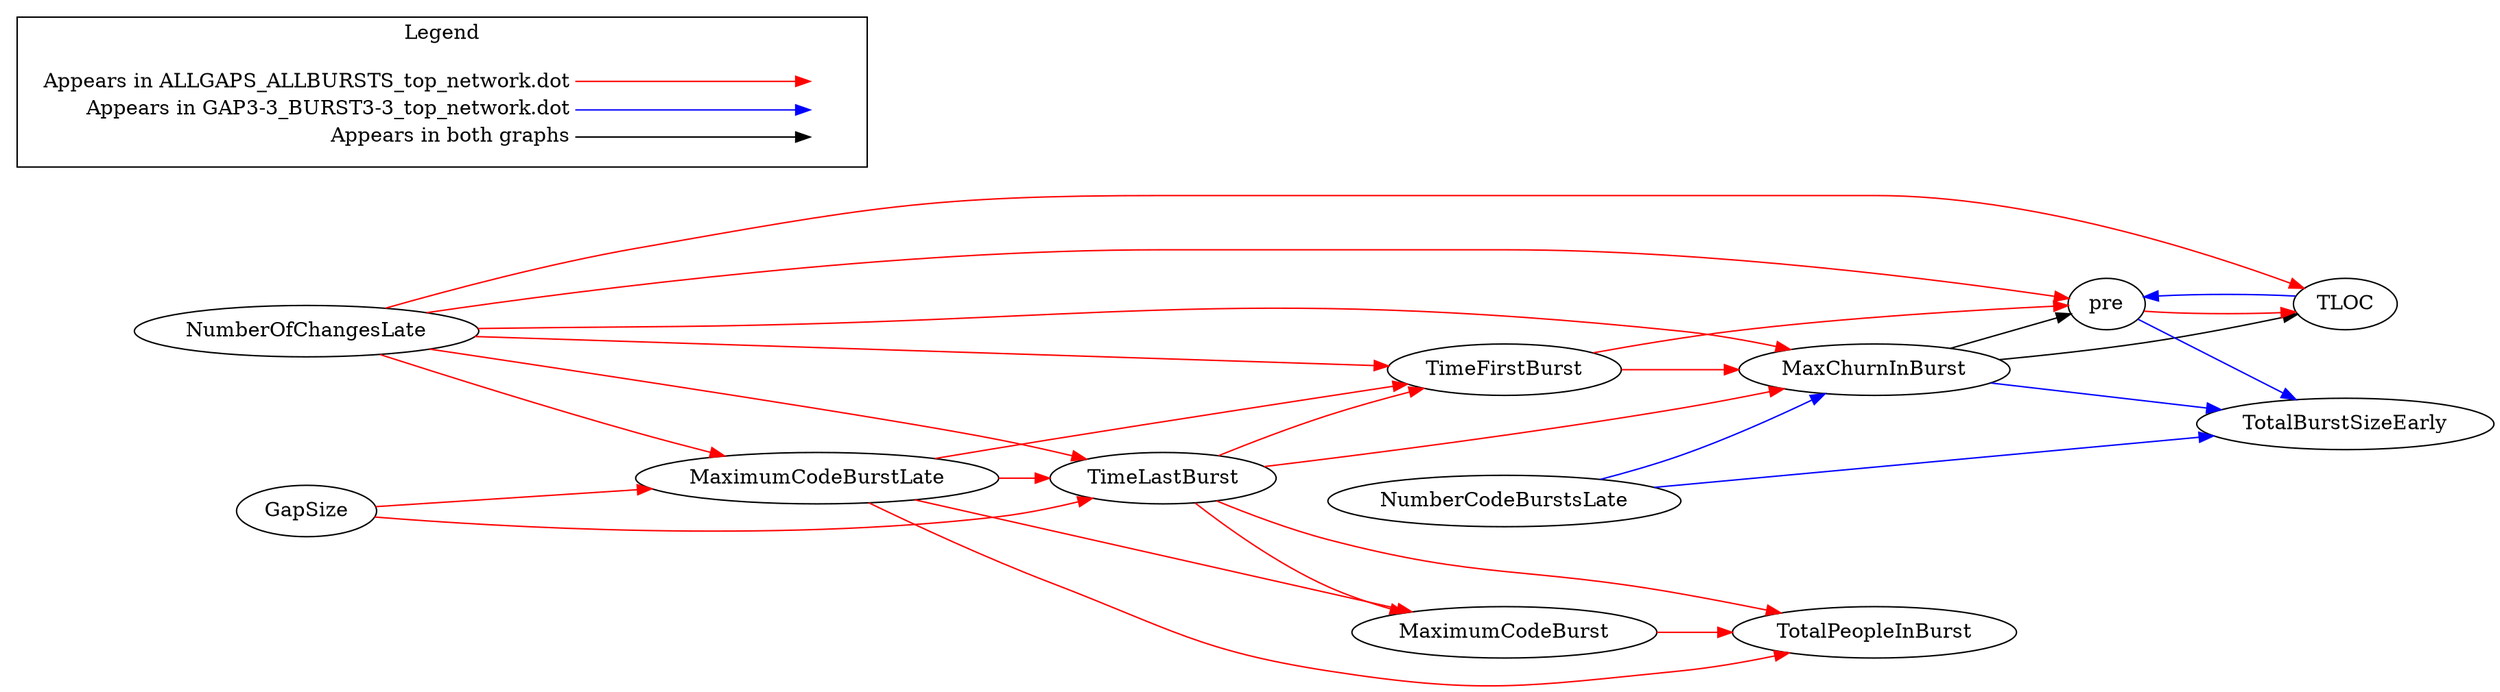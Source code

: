 digraph {
NumberOfChangesLate -> MaximumCodeBurstLate[color="red"];
NumberOfChangesLate -> TimeLastBurst[color="red"];
NumberOfChangesLate -> TimeFirstBurst[color="red"];
NumberOfChangesLate -> MaxChurnInBurst[color="red"];
NumberOfChangesLate -> pre[color="red"];
NumberOfChangesLate -> TLOC[color="red"];
GapSize -> MaximumCodeBurstLate[color="red"];
GapSize -> TimeLastBurst[color="red"];
MaximumCodeBurstLate -> TimeLastBurst[color="red"];
MaximumCodeBurstLate -> TimeFirstBurst[color="red"];
MaximumCodeBurstLate -> MaximumCodeBurst[color="red"];
MaximumCodeBurstLate -> TotalPeopleInBurst[color="red"];
TimeLastBurst -> TimeFirstBurst[color="red"];
TimeLastBurst -> MaxChurnInBurst[color="red"];
TimeLastBurst -> MaximumCodeBurst[color="red"];
TimeLastBurst -> TotalPeopleInBurst[color="red"];
TimeFirstBurst -> MaxChurnInBurst[color="red"];
TimeFirstBurst -> pre[color="red"];
pre -> TLOC[color="red"];
MaximumCodeBurst -> TotalPeopleInBurst[color="red"];
MaxChurnInBurst -> pre[color="black"];
MaxChurnInBurst -> TLOC[color="black"];
NumberCodeBurstsLate -> TotalBurstSizeEarly[color="blue"];
NumberCodeBurstsLate -> MaxChurnInBurst[color="blue"];
TLOC -> pre[color="blue"];
MaxChurnInBurst -> TotalBurstSizeEarly[color="blue"];
pre -> TotalBurstSizeEarly[color="blue"];

  rankdir=LR
  node [shape=plaintext]
  subgraph cluster_01 { 
    label = "Legend";
    key [label=<<table border="0" cellpadding="2" cellspacing="0" cellborder="0">
      <tr><td align="right" port="i1">Appears in ALLGAPS_ALLBURSTS_top_network.dot</td></tr>
      <tr><td align="right" port="i2">Appears in GAP3-3_BURST3-3_top_network.dot</td></tr>
      <tr><td align="right" port="i3">Appears in both graphs</td></tr>
      </table>>]
    key2 [label=<<table border="0" cellpadding="2" cellspacing="0" cellborder="0">
      <tr><td port="i1">&nbsp;</td></tr>
      <tr><td port="i2">&nbsp;</td></tr>
      <tr><td port="i3">&nbsp;</td></tr>
      </table>>]
    key:i1:e -> key2:i1:w [color=red]
    key:i2:e -> key2:i2:w [color=blue]
    key:i3:e -> key2:i3:w [color=black]
  }
}